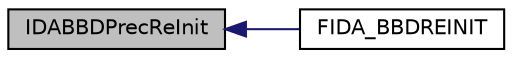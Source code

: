digraph "IDABBDPrecReInit"
{
  edge [fontname="Helvetica",fontsize="10",labelfontname="Helvetica",labelfontsize="10"];
  node [fontname="Helvetica",fontsize="10",shape=record];
  rankdir="LR";
  Node10 [label="IDABBDPrecReInit",height=0.2,width=0.4,color="black", fillcolor="grey75", style="filled", fontcolor="black"];
  Node10 -> Node11 [dir="back",color="midnightblue",fontsize="10",style="solid",fontname="Helvetica"];
  Node11 [label="FIDA_BBDREINIT",height=0.2,width=0.4,color="black", fillcolor="white", style="filled",URL="$d1/d1b/fidabbd_8h.html#afcae7f4a08a81a481982975d2e84a190"];
}
